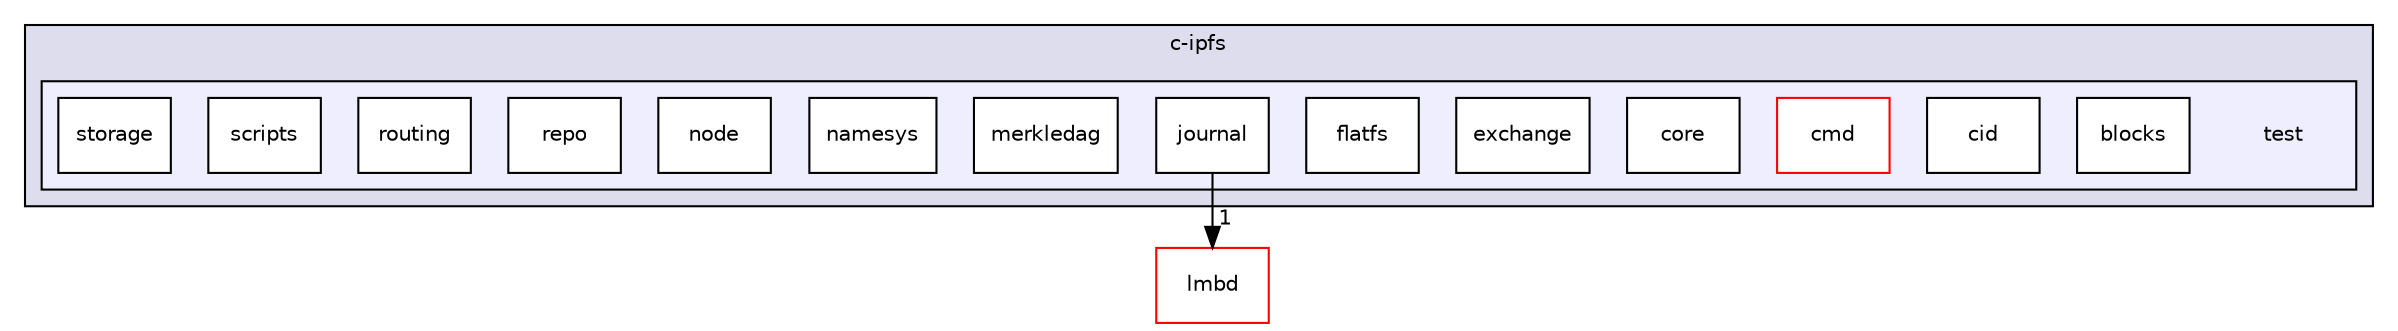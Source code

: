 digraph "prerequisites/c-ipfs/test" {
  compound=true
  node [ fontsize="10", fontname="Helvetica"];
  edge [ labelfontsize="10", labelfontname="Helvetica"];
  subgraph clusterdir_710942753667abff5e940805c2388c41 {
    graph [ bgcolor="#ddddee", pencolor="black", label="c-ipfs" fontname="Helvetica", fontsize="10", URL="dir_710942753667abff5e940805c2388c41.html"]
  subgraph clusterdir_94035a4196903b2b94d2e07ceb8b5604 {
    graph [ bgcolor="#eeeeff", pencolor="black", label="" URL="dir_94035a4196903b2b94d2e07ceb8b5604.html"];
    dir_94035a4196903b2b94d2e07ceb8b5604 [shape=plaintext label="test"];
    dir_ec04ca37a3c9899a0967093729fd7157 [shape=box label="blocks" color="black" fillcolor="white" style="filled" URL="dir_ec04ca37a3c9899a0967093729fd7157.html"];
    dir_562b199f56b5e65eb81117f6275bdc6b [shape=box label="cid" color="black" fillcolor="white" style="filled" URL="dir_562b199f56b5e65eb81117f6275bdc6b.html"];
    dir_72c2286f807a2ae566a675c622f20c18 [shape=box label="cmd" color="red" fillcolor="white" style="filled" URL="dir_72c2286f807a2ae566a675c622f20c18.html"];
    dir_2831e70cbeb5fb281fdb4d3c0e53ba3a [shape=box label="core" color="black" fillcolor="white" style="filled" URL="dir_2831e70cbeb5fb281fdb4d3c0e53ba3a.html"];
    dir_f6b907fa575b641cb5f36b1dd3c7e5d0 [shape=box label="exchange" color="black" fillcolor="white" style="filled" URL="dir_f6b907fa575b641cb5f36b1dd3c7e5d0.html"];
    dir_1410fd568c0e0747d7d75b030bd4349d [shape=box label="flatfs" color="black" fillcolor="white" style="filled" URL="dir_1410fd568c0e0747d7d75b030bd4349d.html"];
    dir_e4ddcd9de22864926e84fd9b15d5080e [shape=box label="journal" color="black" fillcolor="white" style="filled" URL="dir_e4ddcd9de22864926e84fd9b15d5080e.html"];
    dir_6bd657ba6ee853d5ec3649bbe2a97638 [shape=box label="merkledag" color="black" fillcolor="white" style="filled" URL="dir_6bd657ba6ee853d5ec3649bbe2a97638.html"];
    dir_6a0925765f65717002ddf8a3bc7f24d9 [shape=box label="namesys" color="black" fillcolor="white" style="filled" URL="dir_6a0925765f65717002ddf8a3bc7f24d9.html"];
    dir_d2f516f9af4f3da8fc2fc8620d00ffa6 [shape=box label="node" color="black" fillcolor="white" style="filled" URL="dir_d2f516f9af4f3da8fc2fc8620d00ffa6.html"];
    dir_3cc7a0af53bb6b4dfc13dd08d5755443 [shape=box label="repo" color="black" fillcolor="white" style="filled" URL="dir_3cc7a0af53bb6b4dfc13dd08d5755443.html"];
    dir_c17697a8eb57a38d63cd6db60e3028b8 [shape=box label="routing" color="black" fillcolor="white" style="filled" URL="dir_c17697a8eb57a38d63cd6db60e3028b8.html"];
    dir_03474d6bffcbd284fbf4cd900587f069 [shape=box label="scripts" color="black" fillcolor="white" style="filled" URL="dir_03474d6bffcbd284fbf4cd900587f069.html"];
    dir_694e36984d3ae531b71a5b871d806e1b [shape=box label="storage" color="black" fillcolor="white" style="filled" URL="dir_694e36984d3ae531b71a5b871d806e1b.html"];
  }
  }
  dir_8be01a3804ca0ad9f3bc9f8a64e2041f [shape=box label="lmbd" fillcolor="white" style="filled" color="red" URL="dir_8be01a3804ca0ad9f3bc9f8a64e2041f.html"];
  dir_e4ddcd9de22864926e84fd9b15d5080e->dir_8be01a3804ca0ad9f3bc9f8a64e2041f [headlabel="1", labeldistance=1.5 headhref="dir_000368_000350.html"];
}
